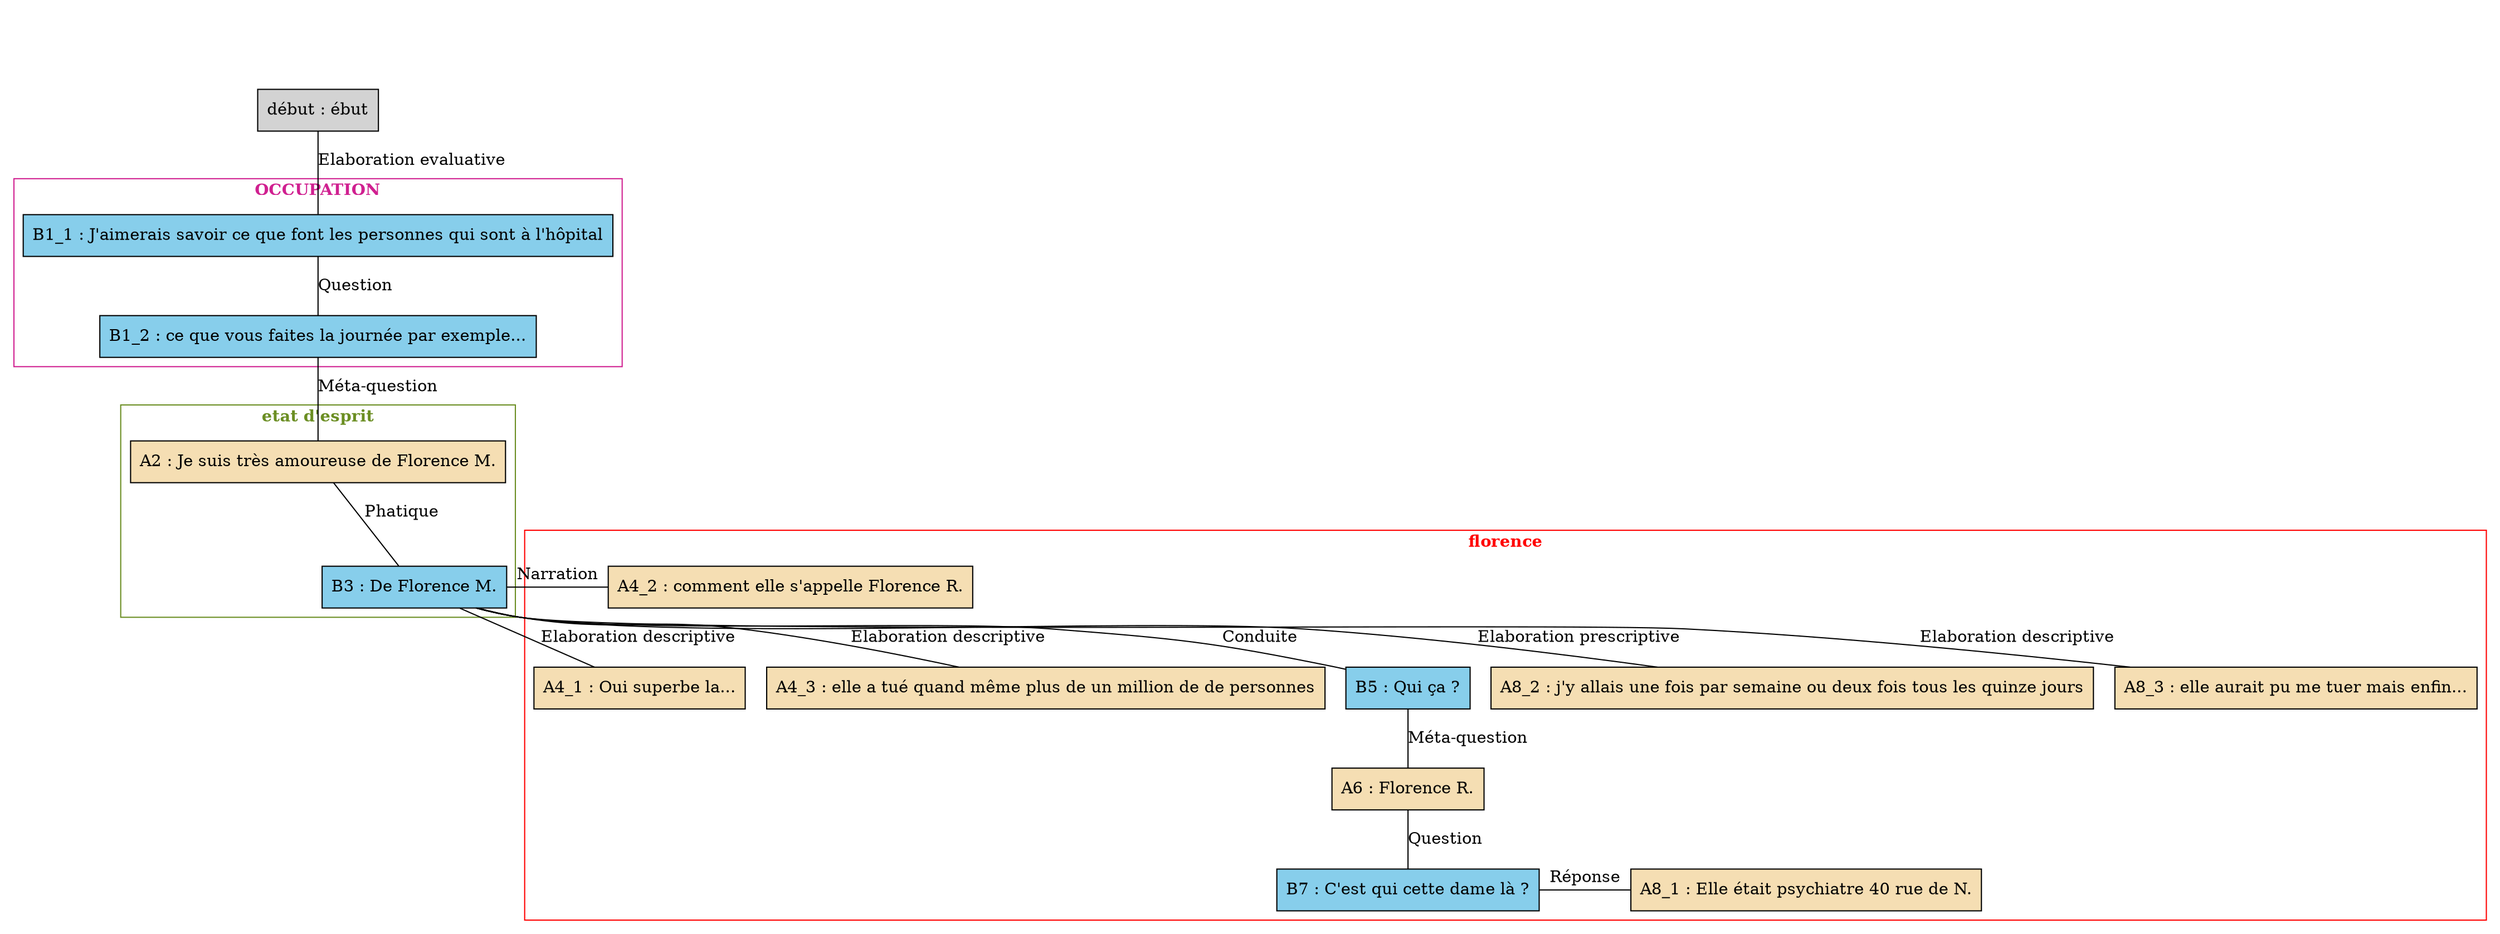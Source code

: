 digraph "Florence_-_A09" {
	node [shape=box style=filled]
	newrank=true
	zero [style=invis]
	"début" [label="début : ébut"]
	B1_1 [label="B1_1 : J'aimerais savoir ce que font les personnes qui sont à l'hôpital" fillcolor=skyblue]
	B1_2 [label="B1_2 : ce que vous faites la journée par exemple..." fillcolor=skyblue]
	A2 [label="A2 : Je suis très amoureuse de Florence M." fillcolor=wheat]
	B3 [label="B3 : De Florence M." fillcolor=skyblue]
	A4_1 [label="A4_1 : Oui superbe la..." fillcolor=wheat]
	A4_2 [label="A4_2 : comment elle s'appelle Florence R." fillcolor=wheat]
	A4_3 [label="A4_3 : elle a tué quand même plus de un million de de personnes" fillcolor=wheat]
	B5 [label="B5 : Qui ça ?" fillcolor=skyblue]
	A6 [label="A6 : Florence R." fillcolor=wheat]
	B7 [label="B7 : C'est qui cette dame là ?" fillcolor=skyblue]
	A8_1 [label="A8_1 : Elle était psychiatre 40 rue de N." fillcolor=wheat]
	A8_2 [label="A8_2 : j'y allais une fois par semaine ou deux fois tous les quinze jours" fillcolor=wheat]
	A8_3 [label="A8_3 : elle aurait pu me tuer mais enfin..." fillcolor=wheat]
	zero -> "début" [label="" style=invis]
	"début" -> B1_1 [label="Elaboration evaluative" dir=none weight=2]
	B1_1 -> B1_2 [label=Question dir=none weight=2]
	B1_2 -> A2 [label="Méta-question" dir=none weight=2]
	A2 -> B3 [label=Phatique dir=none weight=2]
	B3 -> A4_1 [label="Elaboration descriptive" dir=none weight=2]
	A2 -> A4_2 [style=invis weight=1]
	B3 -> A4_2 [label=Narration constraint=false dir=none]
	B3 -> A4_3 [label="Elaboration descriptive" dir=none weight=2]
	B3 -> B5 [label=Conduite dir=none weight=2]
	B5 -> A6 [label="Méta-question" dir=none weight=2]
	A6 -> B7 [label=Question dir=none weight=2]
	A6 -> A8_1 [style=invis weight=1]
	B7 -> A8_1 [label="Réponse" constraint=false dir=none]
	B3 -> A8_2 [label="Elaboration prescriptive" dir=none weight=2]
	B3 -> A8_3 [label="Elaboration descriptive" dir=none weight=2]
	subgraph cluster_0 {
		label=<<B>OCCUPATION</B>>
		color=violetred
		fontcolor=violetred
		B1_1
		B1_2
	}
	subgraph cluster_1 {
		label=<<B>etat d'esprit</B>>
		color=olivedrab
		fontcolor=olivedrab
		A2
		B3
	}
	subgraph cluster_2 {
		label=<<B>florence</B>>
		color=red
		fontcolor=red
		A4_1
		A4_2
		A4_3
		B5
		A6
		B7
		A8_1
		A8_2
		A8_3
	}
}
